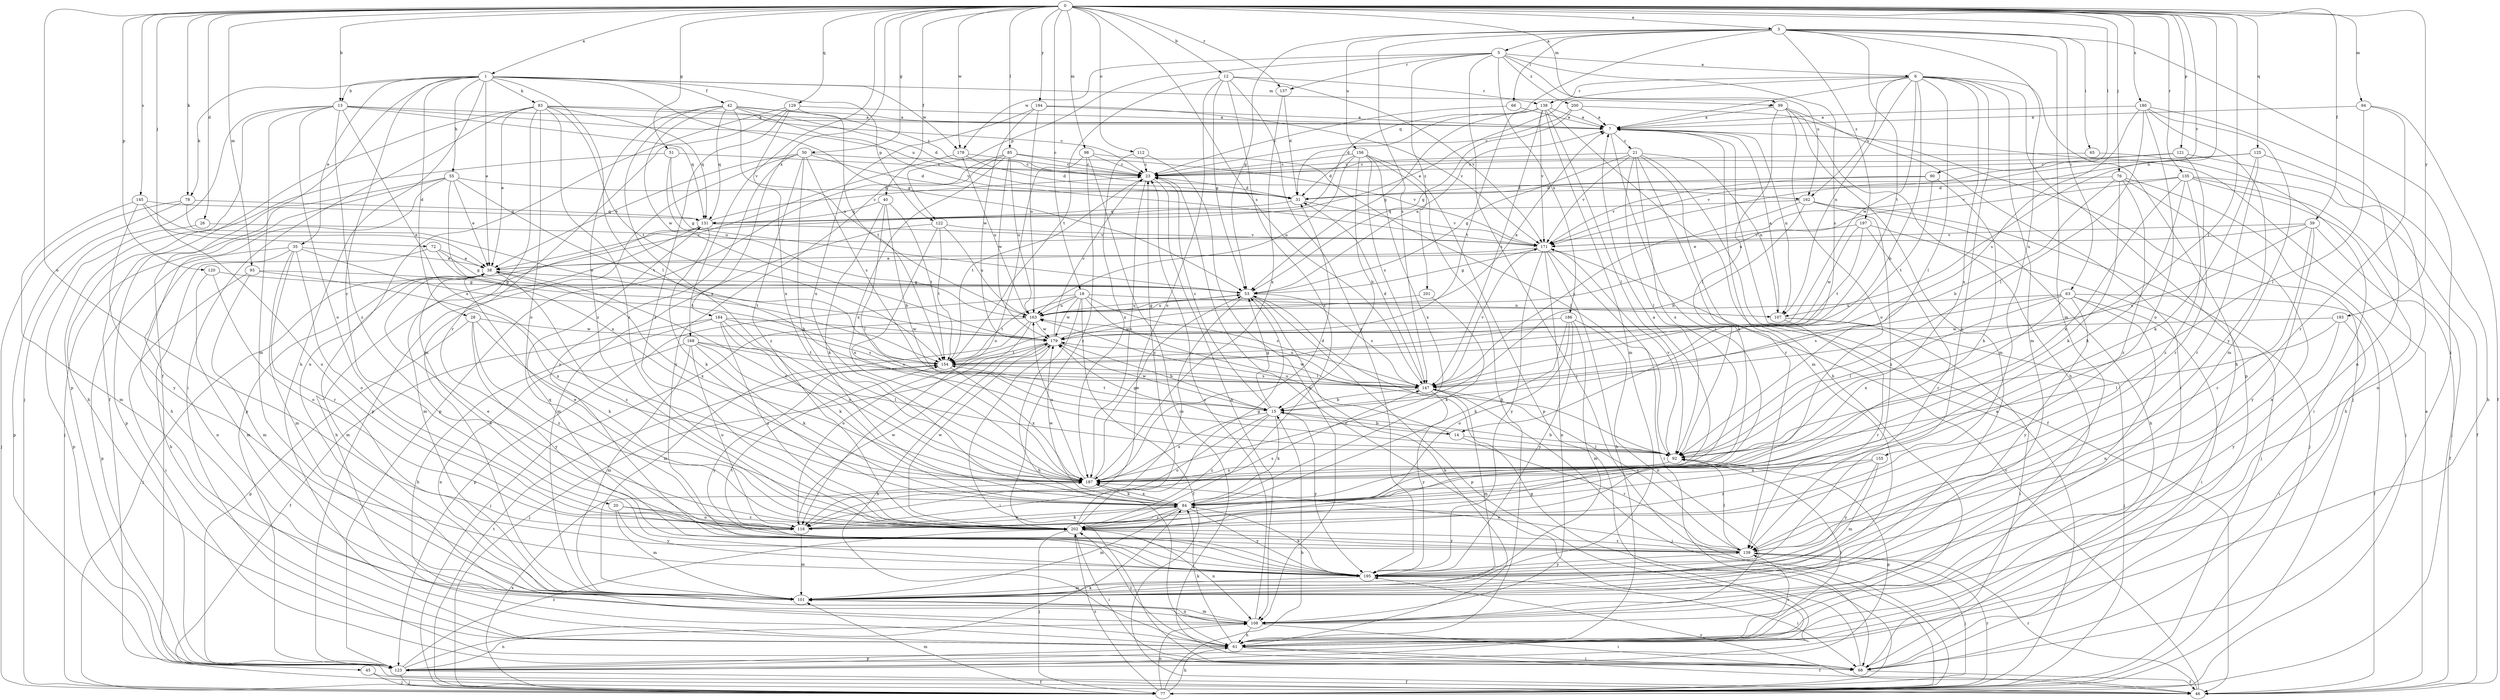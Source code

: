 strict digraph  {
0;
1;
3;
5;
6;
7;
12;
13;
14;
15;
18;
20;
21;
23;
26;
28;
31;
35;
38;
39;
40;
42;
45;
46;
50;
51;
53;
55;
61;
63;
65;
66;
68;
72;
76;
77;
78;
83;
84;
85;
90;
92;
93;
94;
98;
99;
101;
107;
108;
112;
116;
120;
121;
122;
123;
125;
129;
131;
135;
137;
138;
139;
145;
147;
154;
155;
156;
162;
163;
168;
171;
178;
179;
180;
184;
186;
187;
193;
194;
195;
197;
200;
201;
202;
0 -> 1  [label=a];
0 -> 3  [label=a];
0 -> 12  [label=b];
0 -> 13  [label=b];
0 -> 18  [label=c];
0 -> 26  [label=d];
0 -> 39  [label=f];
0 -> 40  [label=f];
0 -> 50  [label=g];
0 -> 51  [label=g];
0 -> 72  [label=j];
0 -> 76  [label=j];
0 -> 78  [label=k];
0 -> 85  [label=l];
0 -> 90  [label=l];
0 -> 92  [label=l];
0 -> 93  [label=m];
0 -> 94  [label=m];
0 -> 98  [label=m];
0 -> 99  [label=m];
0 -> 107  [label=n];
0 -> 112  [label=o];
0 -> 116  [label=o];
0 -> 120  [label=p];
0 -> 121  [label=p];
0 -> 125  [label=q];
0 -> 129  [label=q];
0 -> 135  [label=r];
0 -> 137  [label=r];
0 -> 145  [label=s];
0 -> 147  [label=s];
0 -> 168  [label=v];
0 -> 171  [label=v];
0 -> 178  [label=w];
0 -> 180  [label=x];
0 -> 184  [label=x];
0 -> 193  [label=y];
0 -> 194  [label=y];
1 -> 13  [label=b];
1 -> 20  [label=c];
1 -> 28  [label=d];
1 -> 35  [label=e];
1 -> 38  [label=e];
1 -> 42  [label=f];
1 -> 45  [label=f];
1 -> 53  [label=g];
1 -> 55  [label=h];
1 -> 61  [label=h];
1 -> 78  [label=k];
1 -> 83  [label=k];
1 -> 92  [label=l];
1 -> 99  [label=m];
1 -> 122  [label=p];
1 -> 178  [label=w];
3 -> 5  [label=a];
3 -> 53  [label=g];
3 -> 63  [label=i];
3 -> 65  [label=i];
3 -> 66  [label=i];
3 -> 68  [label=i];
3 -> 101  [label=m];
3 -> 131  [label=q];
3 -> 147  [label=s];
3 -> 154  [label=t];
3 -> 155  [label=u];
3 -> 156  [label=u];
3 -> 197  [label=z];
5 -> 6  [label=a];
5 -> 77  [label=j];
5 -> 122  [label=p];
5 -> 137  [label=r];
5 -> 147  [label=s];
5 -> 162  [label=u];
5 -> 178  [label=w];
5 -> 186  [label=x];
5 -> 200  [label=z];
5 -> 201  [label=z];
6 -> 7  [label=a];
6 -> 14  [label=b];
6 -> 38  [label=e];
6 -> 61  [label=h];
6 -> 92  [label=l];
6 -> 101  [label=m];
6 -> 107  [label=n];
6 -> 123  [label=p];
6 -> 138  [label=r];
6 -> 162  [label=u];
6 -> 179  [label=w];
6 -> 187  [label=x];
6 -> 195  [label=y];
7 -> 21  [label=c];
7 -> 101  [label=m];
7 -> 107  [label=n];
7 -> 202  [label=z];
12 -> 53  [label=g];
12 -> 116  [label=o];
12 -> 138  [label=r];
12 -> 154  [label=t];
12 -> 171  [label=v];
12 -> 195  [label=y];
12 -> 202  [label=z];
13 -> 7  [label=a];
13 -> 77  [label=j];
13 -> 101  [label=m];
13 -> 116  [label=o];
13 -> 123  [label=p];
13 -> 131  [label=q];
13 -> 162  [label=u];
13 -> 187  [label=x];
13 -> 202  [label=z];
14 -> 92  [label=l];
14 -> 139  [label=r];
14 -> 163  [label=u];
14 -> 179  [label=w];
15 -> 14  [label=b];
15 -> 23  [label=c];
15 -> 53  [label=g];
15 -> 84  [label=k];
15 -> 116  [label=o];
15 -> 154  [label=t];
15 -> 179  [label=w];
15 -> 187  [label=x];
15 -> 195  [label=y];
15 -> 202  [label=z];
18 -> 46  [label=f];
18 -> 61  [label=h];
18 -> 92  [label=l];
18 -> 107  [label=n];
18 -> 123  [label=p];
18 -> 147  [label=s];
18 -> 154  [label=t];
18 -> 163  [label=u];
18 -> 179  [label=w];
20 -> 101  [label=m];
20 -> 116  [label=o];
20 -> 195  [label=y];
20 -> 202  [label=z];
21 -> 23  [label=c];
21 -> 46  [label=f];
21 -> 53  [label=g];
21 -> 84  [label=k];
21 -> 92  [label=l];
21 -> 107  [label=n];
21 -> 139  [label=r];
21 -> 171  [label=v];
21 -> 187  [label=x];
23 -> 31  [label=d];
23 -> 108  [label=n];
23 -> 154  [label=t];
23 -> 187  [label=x];
26 -> 123  [label=p];
26 -> 171  [label=v];
28 -> 84  [label=k];
28 -> 123  [label=p];
28 -> 179  [label=w];
28 -> 195  [label=y];
28 -> 202  [label=z];
31 -> 131  [label=q];
31 -> 171  [label=v];
35 -> 38  [label=e];
35 -> 101  [label=m];
35 -> 108  [label=n];
35 -> 116  [label=o];
35 -> 123  [label=p];
35 -> 139  [label=r];
35 -> 154  [label=t];
38 -> 53  [label=g];
38 -> 77  [label=j];
38 -> 101  [label=m];
38 -> 187  [label=x];
38 -> 202  [label=z];
39 -> 38  [label=e];
39 -> 46  [label=f];
39 -> 139  [label=r];
39 -> 147  [label=s];
39 -> 171  [label=v];
39 -> 195  [label=y];
40 -> 15  [label=b];
40 -> 84  [label=k];
40 -> 92  [label=l];
40 -> 131  [label=q];
40 -> 154  [label=t];
42 -> 7  [label=a];
42 -> 23  [label=c];
42 -> 31  [label=d];
42 -> 131  [label=q];
42 -> 163  [label=u];
42 -> 171  [label=v];
42 -> 179  [label=w];
42 -> 187  [label=x];
42 -> 202  [label=z];
45 -> 46  [label=f];
45 -> 77  [label=j];
46 -> 7  [label=a];
46 -> 139  [label=r];
46 -> 171  [label=v];
46 -> 195  [label=y];
50 -> 23  [label=c];
50 -> 31  [label=d];
50 -> 38  [label=e];
50 -> 84  [label=k];
50 -> 123  [label=p];
50 -> 147  [label=s];
50 -> 195  [label=y];
50 -> 202  [label=z];
51 -> 23  [label=c];
51 -> 53  [label=g];
51 -> 61  [label=h];
51 -> 163  [label=u];
53 -> 7  [label=a];
53 -> 61  [label=h];
53 -> 116  [label=o];
53 -> 123  [label=p];
53 -> 147  [label=s];
53 -> 163  [label=u];
55 -> 31  [label=d];
55 -> 38  [label=e];
55 -> 61  [label=h];
55 -> 77  [label=j];
55 -> 123  [label=p];
55 -> 154  [label=t];
55 -> 187  [label=x];
61 -> 46  [label=f];
61 -> 68  [label=i];
61 -> 84  [label=k];
61 -> 92  [label=l];
61 -> 123  [label=p];
61 -> 139  [label=r];
61 -> 202  [label=z];
63 -> 46  [label=f];
63 -> 68  [label=i];
63 -> 92  [label=l];
63 -> 108  [label=n];
63 -> 147  [label=s];
63 -> 163  [label=u];
63 -> 187  [label=x];
63 -> 195  [label=y];
65 -> 23  [label=c];
65 -> 68  [label=i];
66 -> 7  [label=a];
66 -> 23  [label=c];
68 -> 23  [label=c];
68 -> 46  [label=f];
72 -> 38  [label=e];
72 -> 53  [label=g];
72 -> 61  [label=h];
72 -> 154  [label=t];
76 -> 15  [label=b];
76 -> 31  [label=d];
76 -> 77  [label=j];
76 -> 84  [label=k];
76 -> 108  [label=n];
76 -> 202  [label=z];
77 -> 7  [label=a];
77 -> 15  [label=b];
77 -> 53  [label=g];
77 -> 61  [label=h];
77 -> 101  [label=m];
77 -> 108  [label=n];
77 -> 139  [label=r];
77 -> 154  [label=t];
77 -> 187  [label=x];
77 -> 202  [label=z];
78 -> 77  [label=j];
78 -> 123  [label=p];
78 -> 131  [label=q];
78 -> 179  [label=w];
83 -> 7  [label=a];
83 -> 23  [label=c];
83 -> 38  [label=e];
83 -> 46  [label=f];
83 -> 68  [label=i];
83 -> 116  [label=o];
83 -> 131  [label=q];
83 -> 139  [label=r];
83 -> 154  [label=t];
83 -> 202  [label=z];
84 -> 7  [label=a];
84 -> 101  [label=m];
84 -> 116  [label=o];
84 -> 179  [label=w];
84 -> 187  [label=x];
84 -> 195  [label=y];
84 -> 202  [label=z];
85 -> 23  [label=c];
85 -> 123  [label=p];
85 -> 163  [label=u];
85 -> 171  [label=v];
85 -> 179  [label=w];
85 -> 187  [label=x];
85 -> 195  [label=y];
90 -> 31  [label=d];
90 -> 84  [label=k];
90 -> 154  [label=t];
90 -> 171  [label=v];
92 -> 15  [label=b];
92 -> 123  [label=p];
92 -> 171  [label=v];
92 -> 187  [label=x];
93 -> 53  [label=g];
93 -> 68  [label=i];
93 -> 101  [label=m];
93 -> 187  [label=x];
94 -> 7  [label=a];
94 -> 46  [label=f];
94 -> 92  [label=l];
94 -> 139  [label=r];
98 -> 23  [label=c];
98 -> 68  [label=i];
98 -> 92  [label=l];
98 -> 116  [label=o];
98 -> 202  [label=z];
99 -> 7  [label=a];
99 -> 61  [label=h];
99 -> 68  [label=i];
99 -> 92  [label=l];
99 -> 101  [label=m];
99 -> 116  [label=o];
101 -> 108  [label=n];
107 -> 7  [label=a];
107 -> 68  [label=i];
107 -> 77  [label=j];
107 -> 139  [label=r];
108 -> 23  [label=c];
108 -> 61  [label=h];
108 -> 68  [label=i];
108 -> 101  [label=m];
112 -> 23  [label=c];
112 -> 108  [label=n];
112 -> 187  [label=x];
116 -> 84  [label=k];
116 -> 101  [label=m];
116 -> 147  [label=s];
116 -> 179  [label=w];
120 -> 53  [label=g];
120 -> 101  [label=m];
120 -> 116  [label=o];
121 -> 23  [label=c];
121 -> 108  [label=n];
121 -> 139  [label=r];
121 -> 171  [label=v];
122 -> 101  [label=m];
122 -> 154  [label=t];
122 -> 163  [label=u];
122 -> 171  [label=v];
122 -> 187  [label=x];
123 -> 46  [label=f];
123 -> 77  [label=j];
123 -> 84  [label=k];
123 -> 108  [label=n];
123 -> 202  [label=z];
125 -> 23  [label=c];
125 -> 61  [label=h];
125 -> 84  [label=k];
125 -> 139  [label=r];
125 -> 171  [label=v];
129 -> 7  [label=a];
129 -> 101  [label=m];
129 -> 108  [label=n];
129 -> 154  [label=t];
129 -> 187  [label=x];
129 -> 202  [label=z];
131 -> 23  [label=c];
131 -> 61  [label=h];
131 -> 84  [label=k];
131 -> 101  [label=m];
131 -> 171  [label=v];
135 -> 31  [label=d];
135 -> 46  [label=f];
135 -> 61  [label=h];
135 -> 77  [label=j];
135 -> 84  [label=k];
135 -> 163  [label=u];
135 -> 187  [label=x];
135 -> 202  [label=z];
137 -> 31  [label=d];
137 -> 187  [label=x];
138 -> 7  [label=a];
138 -> 31  [label=d];
138 -> 53  [label=g];
138 -> 61  [label=h];
138 -> 92  [label=l];
138 -> 101  [label=m];
138 -> 147  [label=s];
138 -> 154  [label=t];
138 -> 171  [label=v];
139 -> 38  [label=e];
139 -> 77  [label=j];
139 -> 92  [label=l];
139 -> 147  [label=s];
139 -> 187  [label=x];
139 -> 195  [label=y];
139 -> 202  [label=z];
145 -> 38  [label=e];
145 -> 101  [label=m];
145 -> 116  [label=o];
145 -> 131  [label=q];
145 -> 195  [label=y];
147 -> 15  [label=b];
147 -> 31  [label=d];
147 -> 77  [label=j];
147 -> 101  [label=m];
147 -> 163  [label=u];
147 -> 171  [label=v];
147 -> 179  [label=w];
147 -> 195  [label=y];
154 -> 147  [label=s];
154 -> 187  [label=x];
154 -> 195  [label=y];
155 -> 101  [label=m];
155 -> 187  [label=x];
155 -> 195  [label=y];
155 -> 202  [label=z];
156 -> 15  [label=b];
156 -> 23  [label=c];
156 -> 31  [label=d];
156 -> 61  [label=h];
156 -> 123  [label=p];
156 -> 147  [label=s];
156 -> 163  [label=u];
156 -> 187  [label=x];
162 -> 15  [label=b];
162 -> 61  [label=h];
162 -> 77  [label=j];
162 -> 131  [label=q];
162 -> 147  [label=s];
162 -> 202  [label=z];
163 -> 53  [label=g];
163 -> 77  [label=j];
163 -> 101  [label=m];
163 -> 116  [label=o];
163 -> 179  [label=w];
168 -> 84  [label=k];
168 -> 92  [label=l];
168 -> 101  [label=m];
168 -> 108  [label=n];
168 -> 116  [label=o];
168 -> 147  [label=s];
168 -> 154  [label=t];
171 -> 38  [label=e];
171 -> 53  [label=g];
171 -> 61  [label=h];
171 -> 68  [label=i];
171 -> 108  [label=n];
171 -> 195  [label=y];
178 -> 23  [label=c];
178 -> 31  [label=d];
178 -> 123  [label=p];
178 -> 163  [label=u];
179 -> 7  [label=a];
179 -> 15  [label=b];
179 -> 23  [label=c];
179 -> 61  [label=h];
179 -> 68  [label=i];
179 -> 77  [label=j];
179 -> 154  [label=t];
180 -> 7  [label=a];
180 -> 92  [label=l];
180 -> 101  [label=m];
180 -> 108  [label=n];
180 -> 116  [label=o];
180 -> 147  [label=s];
180 -> 195  [label=y];
184 -> 46  [label=f];
184 -> 61  [label=h];
184 -> 84  [label=k];
184 -> 147  [label=s];
184 -> 179  [label=w];
184 -> 187  [label=x];
184 -> 202  [label=z];
186 -> 84  [label=k];
186 -> 101  [label=m];
186 -> 108  [label=n];
186 -> 116  [label=o];
186 -> 179  [label=w];
186 -> 195  [label=y];
187 -> 31  [label=d];
187 -> 38  [label=e];
187 -> 53  [label=g];
187 -> 84  [label=k];
187 -> 163  [label=u];
193 -> 68  [label=i];
193 -> 92  [label=l];
193 -> 179  [label=w];
193 -> 195  [label=y];
194 -> 7  [label=a];
194 -> 163  [label=u];
194 -> 171  [label=v];
194 -> 179  [label=w];
194 -> 187  [label=x];
195 -> 38  [label=e];
195 -> 68  [label=i];
195 -> 84  [label=k];
195 -> 101  [label=m];
195 -> 131  [label=q];
195 -> 154  [label=t];
197 -> 77  [label=j];
197 -> 139  [label=r];
197 -> 154  [label=t];
197 -> 171  [label=v];
197 -> 179  [label=w];
200 -> 7  [label=a];
200 -> 23  [label=c];
200 -> 53  [label=g];
200 -> 77  [label=j];
201 -> 84  [label=k];
201 -> 163  [label=u];
202 -> 23  [label=c];
202 -> 38  [label=e];
202 -> 53  [label=g];
202 -> 68  [label=i];
202 -> 77  [label=j];
202 -> 108  [label=n];
202 -> 139  [label=r];
202 -> 179  [label=w];
}
